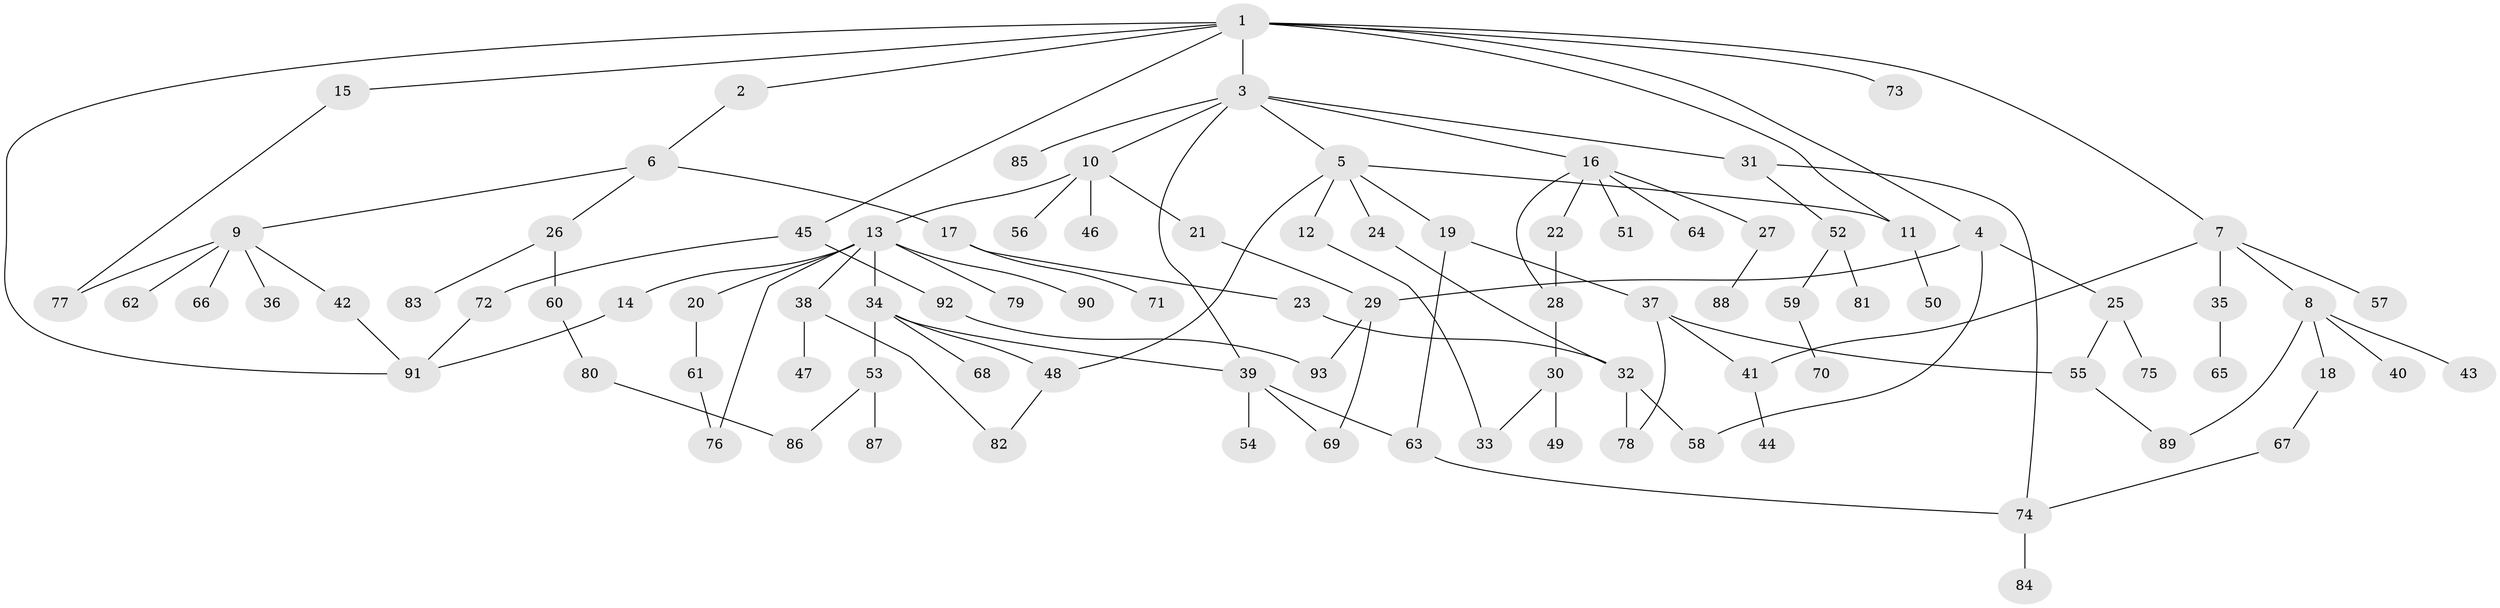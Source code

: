 // coarse degree distribution, {14: 0.015873015873015872, 2: 0.25396825396825395, 4: 0.12698412698412698, 7: 0.031746031746031744, 5: 0.047619047619047616, 6: 0.031746031746031744, 3: 0.1746031746031746, 1: 0.31746031746031744}
// Generated by graph-tools (version 1.1) at 2025/51/02/27/25 19:51:36]
// undirected, 93 vertices, 116 edges
graph export_dot {
graph [start="1"]
  node [color=gray90,style=filled];
  1;
  2;
  3;
  4;
  5;
  6;
  7;
  8;
  9;
  10;
  11;
  12;
  13;
  14;
  15;
  16;
  17;
  18;
  19;
  20;
  21;
  22;
  23;
  24;
  25;
  26;
  27;
  28;
  29;
  30;
  31;
  32;
  33;
  34;
  35;
  36;
  37;
  38;
  39;
  40;
  41;
  42;
  43;
  44;
  45;
  46;
  47;
  48;
  49;
  50;
  51;
  52;
  53;
  54;
  55;
  56;
  57;
  58;
  59;
  60;
  61;
  62;
  63;
  64;
  65;
  66;
  67;
  68;
  69;
  70;
  71;
  72;
  73;
  74;
  75;
  76;
  77;
  78;
  79;
  80;
  81;
  82;
  83;
  84;
  85;
  86;
  87;
  88;
  89;
  90;
  91;
  92;
  93;
  1 -- 2;
  1 -- 3;
  1 -- 4;
  1 -- 7;
  1 -- 11;
  1 -- 15;
  1 -- 45;
  1 -- 73;
  1 -- 91;
  2 -- 6;
  3 -- 5;
  3 -- 10;
  3 -- 16;
  3 -- 31;
  3 -- 85;
  3 -- 39;
  4 -- 25;
  4 -- 29;
  4 -- 58;
  5 -- 12;
  5 -- 19;
  5 -- 24;
  5 -- 11;
  5 -- 48;
  6 -- 9;
  6 -- 17;
  6 -- 26;
  7 -- 8;
  7 -- 35;
  7 -- 41;
  7 -- 57;
  8 -- 18;
  8 -- 40;
  8 -- 43;
  8 -- 89;
  9 -- 36;
  9 -- 42;
  9 -- 62;
  9 -- 66;
  9 -- 77;
  10 -- 13;
  10 -- 21;
  10 -- 46;
  10 -- 56;
  11 -- 50;
  12 -- 33;
  13 -- 14;
  13 -- 20;
  13 -- 34;
  13 -- 38;
  13 -- 76;
  13 -- 79;
  13 -- 90;
  14 -- 91;
  15 -- 77;
  16 -- 22;
  16 -- 27;
  16 -- 28;
  16 -- 51;
  16 -- 64;
  17 -- 23;
  17 -- 71;
  18 -- 67;
  19 -- 37;
  19 -- 63;
  20 -- 61;
  21 -- 29;
  22 -- 28;
  23 -- 32;
  24 -- 32;
  25 -- 75;
  25 -- 55;
  26 -- 60;
  26 -- 83;
  27 -- 88;
  28 -- 30;
  29 -- 69;
  29 -- 93;
  30 -- 33;
  30 -- 49;
  31 -- 52;
  31 -- 74;
  32 -- 58;
  32 -- 78;
  34 -- 39;
  34 -- 48;
  34 -- 53;
  34 -- 68;
  35 -- 65;
  37 -- 55;
  37 -- 78;
  37 -- 41;
  38 -- 47;
  38 -- 82;
  39 -- 54;
  39 -- 69;
  39 -- 63;
  41 -- 44;
  42 -- 91;
  45 -- 72;
  45 -- 92;
  48 -- 82;
  52 -- 59;
  52 -- 81;
  53 -- 86;
  53 -- 87;
  55 -- 89;
  59 -- 70;
  60 -- 80;
  61 -- 76;
  63 -- 74;
  67 -- 74;
  72 -- 91;
  74 -- 84;
  80 -- 86;
  92 -- 93;
}
